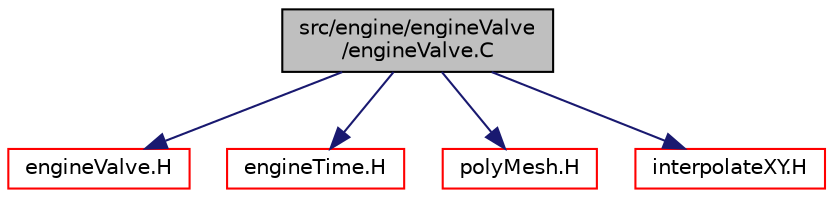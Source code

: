 digraph "src/engine/engineValve/engineValve.C"
{
  bgcolor="transparent";
  edge [fontname="Helvetica",fontsize="10",labelfontname="Helvetica",labelfontsize="10"];
  node [fontname="Helvetica",fontsize="10",shape=record];
  Node1 [label="src/engine/engineValve\l/engineValve.C",height=0.2,width=0.4,color="black", fillcolor="grey75", style="filled", fontcolor="black"];
  Node1 -> Node2 [color="midnightblue",fontsize="10",style="solid",fontname="Helvetica"];
  Node2 [label="engineValve.H",height=0.2,width=0.4,color="red",URL="$a05142.html"];
  Node1 -> Node3 [color="midnightblue",fontsize="10",style="solid",fontname="Helvetica"];
  Node3 [label="engineTime.H",height=0.2,width=0.4,color="red",URL="$a05140.html"];
  Node1 -> Node4 [color="midnightblue",fontsize="10",style="solid",fontname="Helvetica"];
  Node4 [label="polyMesh.H",height=0.2,width=0.4,color="red",URL="$a08827.html"];
  Node1 -> Node5 [color="midnightblue",fontsize="10",style="solid",fontname="Helvetica"];
  Node5 [label="interpolateXY.H",height=0.2,width=0.4,color="red",URL="$a08404.html",tooltip="Interpolates y values from one curve to another with a different x distribution. "];
}
